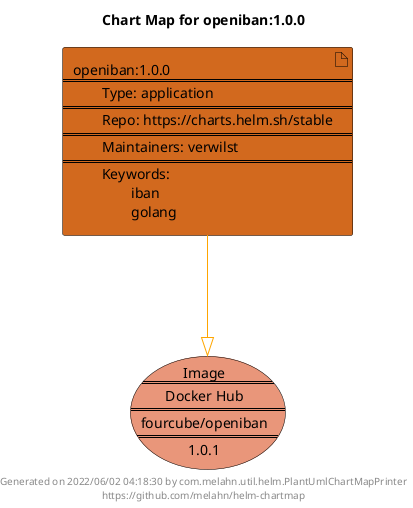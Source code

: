 @startuml
skinparam linetype ortho
skinparam backgroundColor white
skinparam usecaseBorderColor black
skinparam usecaseArrowColor LightSlateGray
skinparam artifactBorderColor black
skinparam artifactArrowColor LightSlateGray

title Chart Map for openiban:1.0.0

'There is one referenced Helm Chart
artifact "openiban:1.0.0\n====\n\tType: application\n====\n\tRepo: https://charts.helm.sh/stable\n====\n\tMaintainers: verwilst\n====\n\tKeywords: \n\t\tiban\n\t\tgolang" as openiban_1_0_0 #Chocolate

'There is one referenced Docker Image
usecase "Image\n====\nDocker Hub\n====\nfourcube/openiban\n====\n1.0.1" as fourcube_openiban_1_0_1 #DarkSalmon

'Chart Dependencies
openiban_1_0_0--[#orange]-|>fourcube_openiban_1_0_1

center footer Generated on 2022/06/02 04:18:30 by com.melahn.util.helm.PlantUmlChartMapPrinter\nhttps://github.com/melahn/helm-chartmap
@enduml
